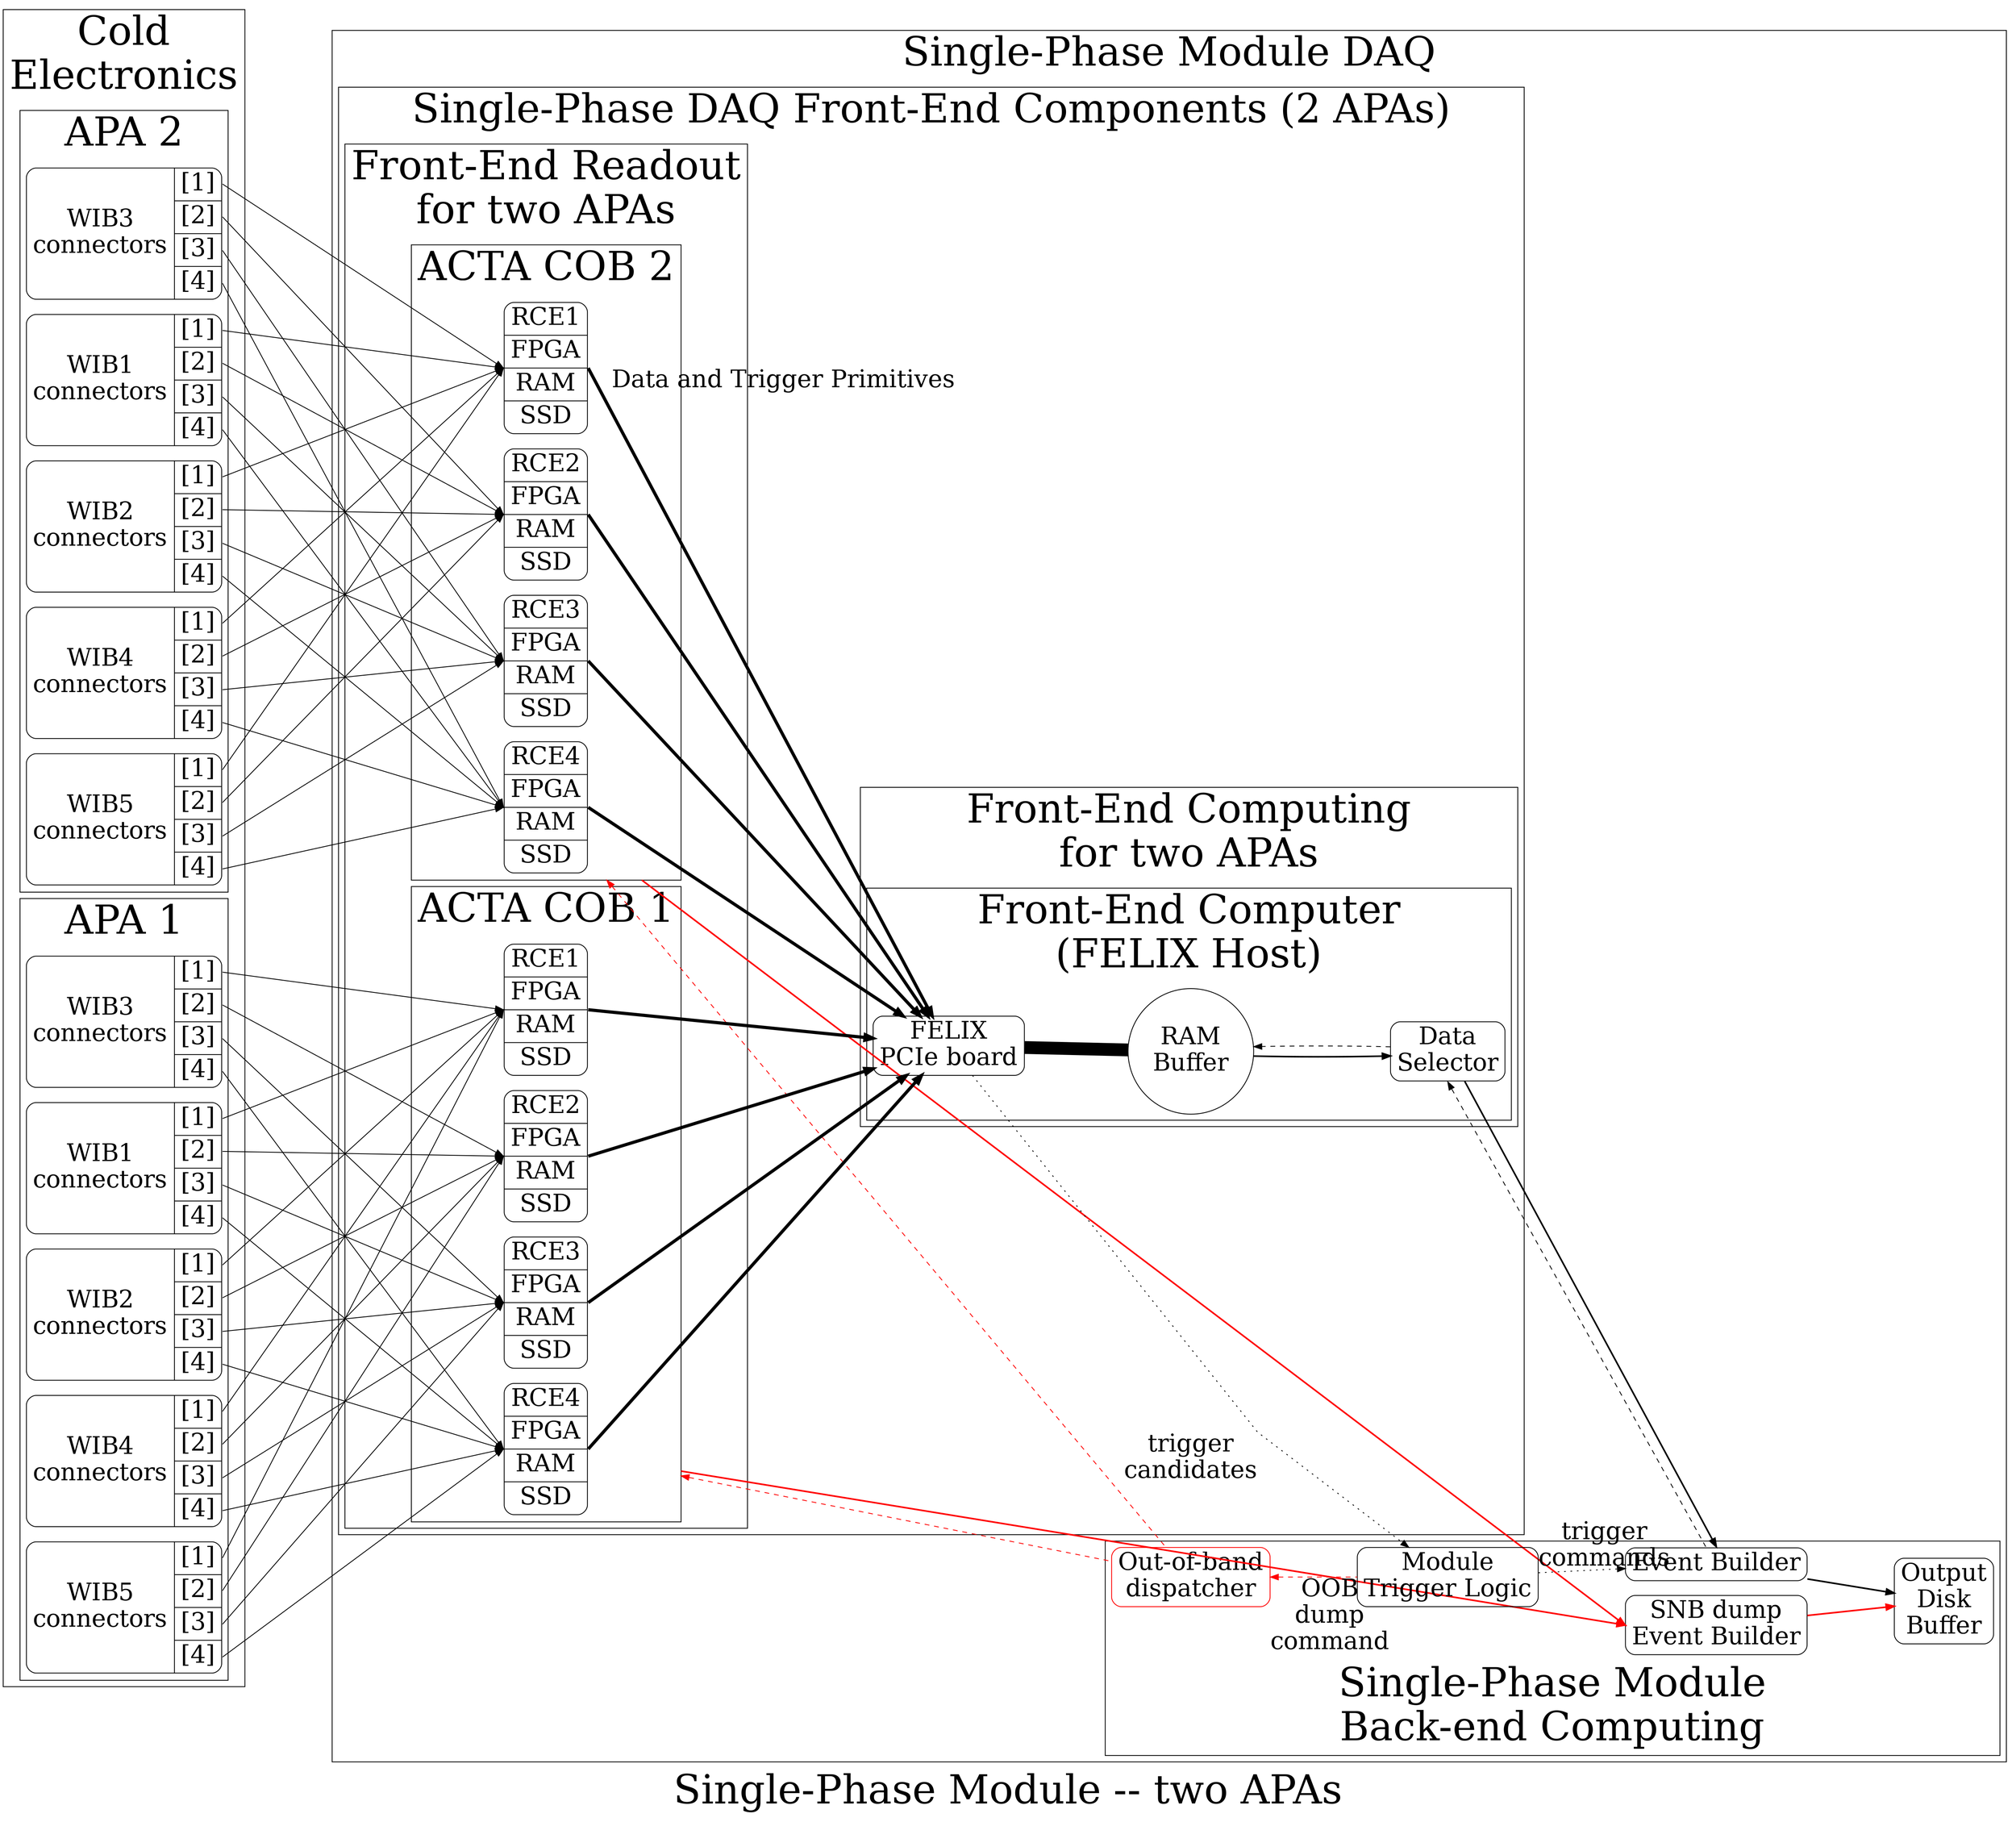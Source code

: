 digraph top {
        graph[compound=true,ordering=out,splines=false,layout=dot,rankdir=LR,fontsize=50,ranksep=1.5];
        node[shape=box,style="rounded",fontsize=30];
        edge[fontsize=30];
        
        label="Single-Phase Module -- two APAs";
        
        subgraph cluster_wibs {
                label="Cold\nElectronics";
                subgraph cluster_apa2 {
                        label="APA 2";
                        node[shape=record];
                        wib21[label="{WIB1\nconnectors|{<c1>[1]|<c2>[2]|<c3>[3]|<c4>[4]}}"];
                        wib22[label="{WIB2\nconnectors|{<c1>[1]|<c2>[2]|<c3>[3]|<c4>[4]}}"];
                        wib23[label="{WIB3\nconnectors|{<c1>[1]|<c2>[2]|<c3>[3]|<c4>[4]}}"];
                        wib24[label="{WIB4\nconnectors|{<c1>[1]|<c2>[2]|<c3>[3]|<c4>[4]}}"];
                        wib25[label="{WIB5\nconnectors|{<c1>[1]|<c2>[2]|<c3>[3]|<c4>[4]}}"];
                }
                subgraph cluster_apa1 {
                        label="APA 1";
                        node[shape=record];
                        wib11[label="{WIB1\nconnectors|{<c1>[1]|<c2>[2]|<c3>[3]|<c4>[4]}}"];
                        wib12[label="{WIB2\nconnectors|{<c1>[1]|<c2>[2]|<c3>[3]|<c4>[4]}}"];
                        wib13[label="{WIB3\nconnectors|{<c1>[1]|<c2>[2]|<c3>[3]|<c4>[4]}}"];
                        wib14[label="{WIB4\nconnectors|{<c1>[1]|<c2>[2]|<c3>[3]|<c4>[4]}}"];
                        wib15[label="{WIB5\nconnectors|{<c1>[1]|<c2>[2]|<c3>[3]|<c4>[4]}}"];
                }
        }
        subgraph cluster_sp{
                label="Single-Phase Module DAQ";
                
                subgraph cluster_daqsp{
                        label="Single-Phase DAQ Front-End Components (2 APAs)"
                        subgraph cluster_ferohw{
                                label="Front-End Readout\nfor two APAs";
                                subgraph cluster_rces2 {
                                        label="ACTA COB 2";
                                        node[shape=record];
                                        rce21[label="{{RCE1|FPGA|RAM|SSD}}"];
                                        rce22[label="{{RCE2|FPGA|RAM|SSD}}"];
                                        rce23[label="{{RCE3|FPGA|RAM|SSD}}"];
                                        rce24[label="{{RCE4|FPGA|RAM|SSD}}"];
                                }
                                subgraph cluster_rces1 {
                                        label="ACTA COB 1";
                                        node[shape=record];
                                        rce11[label="{{RCE1|FPGA|RAM|SSD}}"];
                                        rce12[label="{{RCE2|FPGA|RAM|SSD}}"];
                                        rce13[label="{{RCE3|FPGA|RAM|SSD}}"];
                                        rce14[label="{{RCE4|FPGA|RAM|SSD}}"];
                                }
                        }
                        subgraph cluster_fecomp{
                                label="Front-End Computing\nfor two APAs";
                                subgraph cluster_felixpc {
                                        label="Front-End Computer\n(FELIX Host)";
                                        felix[label="FELIX\nPCIe board"];
                                        ring[shape=circle,label="RAM\nBuffer"];
                                        selector[label="Data\nSelector"];
                                        
                                }
                        }
                }
                subgraph cluster_daqblob {
                        label="Single-Phase Module\nBack-end Computing";
                        labelloc=bottom;
                        
                        eb[label="Event Builder"];
                        oob[label="Out-of-band\ndispatcher",color=red];
                        mtl[label="Module\nTrigger Logic"];
                        disk[label="Output\nDisk\nBuffer"];
                        snbeb[label="SNB dump\nEvent Builder"];
                }
        }
        wib11:c1->rce11:w;
        wib11:c2->rce12:w;
        wib11:c3->rce13:w;
        wib11:c4->rce14:w;

        wib12:c1->rce11:w;
        wib12:c2->rce12:w;
        wib12:c3->rce13:w;
        wib12:c4->rce14:w;

        wib13:c1->rce11:w;
        wib13:c2->rce12:w;
        wib13:c3->rce13:w;
        wib13:c4->rce14:w;

        wib14:c1->rce11:w;
        wib14:c2->rce12:w;
        wib14:c3->rce13:w;
        wib14:c4->rce14:w;

        wib15:c1->rce11:w;
        wib15:c2->rce12:w;
        wib15:c3->rce13:w;
        wib15:c4->rce14:w;
        
        wib21:c1->rce21:w;
        wib21:c2->rce22:w;
        wib21:c3->rce23:w;
        wib21:c4->rce24:w;

        wib22:c1->rce21:w;
        wib22:c2->rce22:w;
        wib22:c3->rce23:w;
        wib22:c4->rce24:w;

        wib23:c1->rce21:w;
        wib23:c2->rce22:w;
        wib23:c3->rce23:w;
        wib23:c4->rce24:w;

        wib24:c1->rce21:w;
        wib24:c2->rce22:w;
        wib24:c3->rce23:w;
        wib24:c4->rce24:w;

        wib25:c1->rce21:w;
        wib25:c2->rce22:w;
        wib25:c3->rce23:w;
        wib25:c4->rce24:w;
        
        edge[penwidth=4];

        //[label="Data and Trigger Primitives\n2x 10 Gbps fibers / link"];
        rce11:e->felix;
        rce12:e->felix;
        rce13:e->felix;
        rce14:e->felix;

        rce21:e->felix[taillabel="   Data and Trigger Primitives"];
        rce22:e->felix;
        rce23:e->felix;
        rce24:e->felix;
        
        edge[penwidth=16,dir=none];
        felix->ring;

        edge[penwidth=2,dir=forward];
        ring->selector;
        selector->eb:n[constraint=false];
        eb->disk;

        edge[penwidth=2,dir=forward,color=red];
        rce14->snbeb:w[constraint=false,ltail=cluster_rces1];
        rce24->snbeb:w[constraint=false,ltail=cluster_rces2];
        snbeb->disk;
        
        
        edge[penwidth=1,style=dashed,color=black];
        selector:s->eb[dir=back];
        selector->ring;
        

        edge[penwidth=1,style=dotted];
        felix->mtl[label="trigger\ncandidates"];
        
        mtl->eb[taillabel="trigger\ncommands"];


        // Send trigger back to each rce
        edge[penwidth=1,style=dashed,color=red];
        oob->mtl[dir=back,taillabel="OOB\ndump\ncommand"];
        rce14->oob[dir=back,ltail=cluster_rces1];
        rce24->oob[dir=back,ltail=cluster_rces2];
        
}
